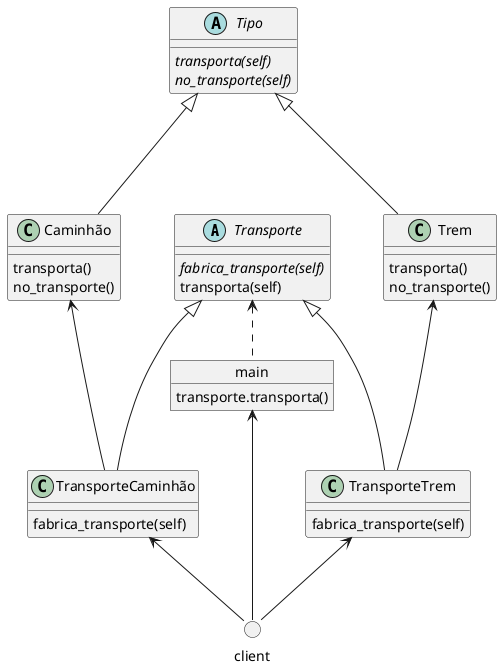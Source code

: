 @startuml

abstract Transporte{
    {abstract} fabrica_transporte(self)
    transporta(self)
}

abstract Tipo{
    {abstract} transporta(self)
    {abstract} no_transporte(self)
}

class TransporteCaminhão{
    fabrica_transporte(self)
}

Transporte <|-- TransporteCaminhão
Caminhão <--- TransporteCaminhão

class TransporteTrem{
    fabrica_transporte(self)
}

Transporte <|--- TransporteTrem
Trem <-- TransporteTrem

class Caminhão{
    transporta()
    no_transporte()
}

Tipo <|--- Caminhão

class Trem{
    transporta()
    no_transporte()
}

Tipo <|--- Trem

object main{
    transporte.transporta()
}

Transporte <.. main

circle client

TransporteCaminhão <-- client
TransporteTrem <-- client

main <-- client
@enduml
